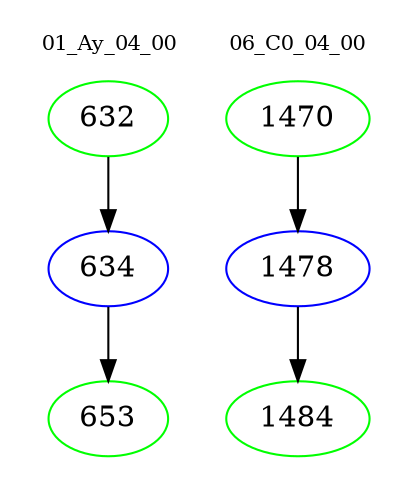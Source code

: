 digraph{
subgraph cluster_0 {
color = white
label = "01_Ay_04_00";
fontsize=10;
T0_632 [label="632", color="green"]
T0_632 -> T0_634 [color="black"]
T0_634 [label="634", color="blue"]
T0_634 -> T0_653 [color="black"]
T0_653 [label="653", color="green"]
}
subgraph cluster_1 {
color = white
label = "06_C0_04_00";
fontsize=10;
T1_1470 [label="1470", color="green"]
T1_1470 -> T1_1478 [color="black"]
T1_1478 [label="1478", color="blue"]
T1_1478 -> T1_1484 [color="black"]
T1_1484 [label="1484", color="green"]
}
}
